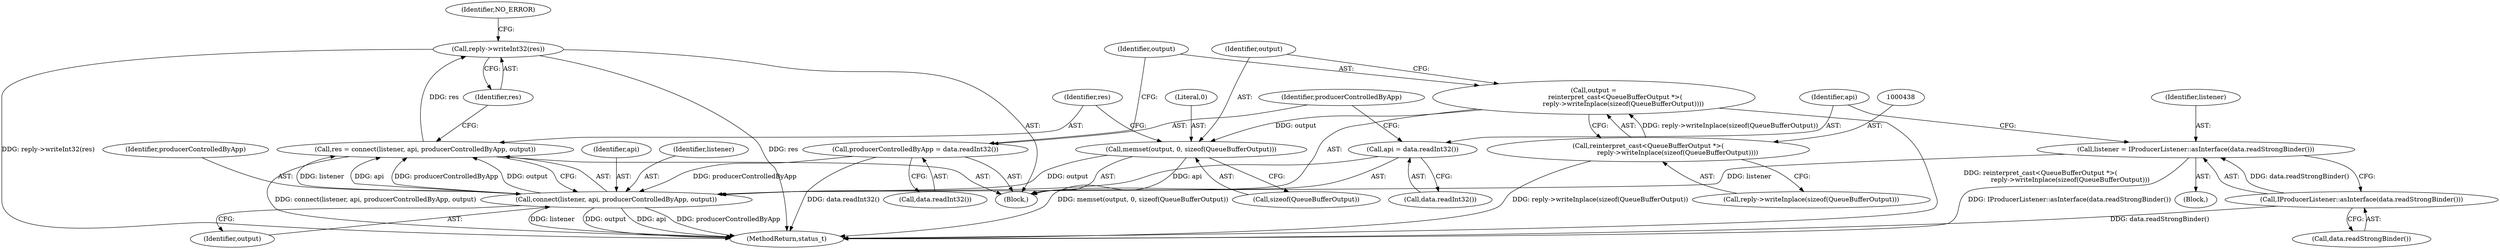 digraph "0_Android_a30d7d90c4f718e46fb41a99b3d52800e1011b73_0@API" {
"1000455" [label="(Call,reply->writeInt32(res))"];
"1000448" [label="(Call,res = connect(listener, api, producerControlledByApp, output))"];
"1000450" [label="(Call,connect(listener, api, producerControlledByApp, output))"];
"1000423" [label="(Call,listener = IProducerListener::asInterface(data.readStrongBinder()))"];
"1000425" [label="(Call,IProducerListener::asInterface(data.readStrongBinder()))"];
"1000428" [label="(Call,api = data.readInt32())"];
"1000432" [label="(Call,producerControlledByApp = data.readInt32())"];
"1000442" [label="(Call,memset(output, 0, sizeof(QueueBufferOutput)))"];
"1000435" [label="(Call,output =\n                     reinterpret_cast<QueueBufferOutput *>(\n                             reply->writeInplace(sizeof(QueueBufferOutput))))"];
"1000437" [label="(Call,reinterpret_cast<QueueBufferOutput *>(\n                             reply->writeInplace(sizeof(QueueBufferOutput))))"];
"1000596" [label="(MethodReturn,status_t)"];
"1000425" [label="(Call,IProducerListener::asInterface(data.readStrongBinder()))"];
"1000451" [label="(Identifier,listener)"];
"1000437" [label="(Call,reinterpret_cast<QueueBufferOutput *>(\n                             reply->writeInplace(sizeof(QueueBufferOutput))))"];
"1000444" [label="(Literal,0)"];
"1000426" [label="(Call,data.readStrongBinder())"];
"1000453" [label="(Identifier,producerControlledByApp)"];
"1000443" [label="(Identifier,output)"];
"1000458" [label="(Identifier,NO_ERROR)"];
"1000433" [label="(Identifier,producerControlledByApp)"];
"1000448" [label="(Call,res = connect(listener, api, producerControlledByApp, output))"];
"1000429" [label="(Identifier,api)"];
"1000432" [label="(Call,producerControlledByApp = data.readInt32())"];
"1000455" [label="(Call,reply->writeInt32(res))"];
"1000435" [label="(Call,output =\n                     reinterpret_cast<QueueBufferOutput *>(\n                             reply->writeInplace(sizeof(QueueBufferOutput))))"];
"1000445" [label="(Call,sizeof(QueueBufferOutput))"];
"1000452" [label="(Identifier,api)"];
"1000454" [label="(Identifier,output)"];
"1000430" [label="(Call,data.readInt32())"];
"1000449" [label="(Identifier,res)"];
"1000412" [label="(Block,)"];
"1000428" [label="(Call,api = data.readInt32())"];
"1000450" [label="(Call,connect(listener, api, producerControlledByApp, output))"];
"1000439" [label="(Call,reply->writeInplace(sizeof(QueueBufferOutput)))"];
"1000422" [label="(Block,)"];
"1000434" [label="(Call,data.readInt32())"];
"1000442" [label="(Call,memset(output, 0, sizeof(QueueBufferOutput)))"];
"1000456" [label="(Identifier,res)"];
"1000436" [label="(Identifier,output)"];
"1000423" [label="(Call,listener = IProducerListener::asInterface(data.readStrongBinder()))"];
"1000424" [label="(Identifier,listener)"];
"1000455" -> "1000412"  [label="AST: "];
"1000455" -> "1000456"  [label="CFG: "];
"1000456" -> "1000455"  [label="AST: "];
"1000458" -> "1000455"  [label="CFG: "];
"1000455" -> "1000596"  [label="DDG: reply->writeInt32(res)"];
"1000455" -> "1000596"  [label="DDG: res"];
"1000448" -> "1000455"  [label="DDG: res"];
"1000448" -> "1000412"  [label="AST: "];
"1000448" -> "1000450"  [label="CFG: "];
"1000449" -> "1000448"  [label="AST: "];
"1000450" -> "1000448"  [label="AST: "];
"1000456" -> "1000448"  [label="CFG: "];
"1000448" -> "1000596"  [label="DDG: connect(listener, api, producerControlledByApp, output)"];
"1000450" -> "1000448"  [label="DDG: listener"];
"1000450" -> "1000448"  [label="DDG: api"];
"1000450" -> "1000448"  [label="DDG: producerControlledByApp"];
"1000450" -> "1000448"  [label="DDG: output"];
"1000450" -> "1000454"  [label="CFG: "];
"1000451" -> "1000450"  [label="AST: "];
"1000452" -> "1000450"  [label="AST: "];
"1000453" -> "1000450"  [label="AST: "];
"1000454" -> "1000450"  [label="AST: "];
"1000450" -> "1000596"  [label="DDG: api"];
"1000450" -> "1000596"  [label="DDG: producerControlledByApp"];
"1000450" -> "1000596"  [label="DDG: listener"];
"1000450" -> "1000596"  [label="DDG: output"];
"1000423" -> "1000450"  [label="DDG: listener"];
"1000428" -> "1000450"  [label="DDG: api"];
"1000432" -> "1000450"  [label="DDG: producerControlledByApp"];
"1000442" -> "1000450"  [label="DDG: output"];
"1000423" -> "1000422"  [label="AST: "];
"1000423" -> "1000425"  [label="CFG: "];
"1000424" -> "1000423"  [label="AST: "];
"1000425" -> "1000423"  [label="AST: "];
"1000429" -> "1000423"  [label="CFG: "];
"1000423" -> "1000596"  [label="DDG: IProducerListener::asInterface(data.readStrongBinder())"];
"1000425" -> "1000423"  [label="DDG: data.readStrongBinder()"];
"1000425" -> "1000426"  [label="CFG: "];
"1000426" -> "1000425"  [label="AST: "];
"1000425" -> "1000596"  [label="DDG: data.readStrongBinder()"];
"1000428" -> "1000412"  [label="AST: "];
"1000428" -> "1000430"  [label="CFG: "];
"1000429" -> "1000428"  [label="AST: "];
"1000430" -> "1000428"  [label="AST: "];
"1000433" -> "1000428"  [label="CFG: "];
"1000432" -> "1000412"  [label="AST: "];
"1000432" -> "1000434"  [label="CFG: "];
"1000433" -> "1000432"  [label="AST: "];
"1000434" -> "1000432"  [label="AST: "];
"1000436" -> "1000432"  [label="CFG: "];
"1000432" -> "1000596"  [label="DDG: data.readInt32()"];
"1000442" -> "1000412"  [label="AST: "];
"1000442" -> "1000445"  [label="CFG: "];
"1000443" -> "1000442"  [label="AST: "];
"1000444" -> "1000442"  [label="AST: "];
"1000445" -> "1000442"  [label="AST: "];
"1000449" -> "1000442"  [label="CFG: "];
"1000442" -> "1000596"  [label="DDG: memset(output, 0, sizeof(QueueBufferOutput))"];
"1000435" -> "1000442"  [label="DDG: output"];
"1000435" -> "1000412"  [label="AST: "];
"1000435" -> "1000437"  [label="CFG: "];
"1000436" -> "1000435"  [label="AST: "];
"1000437" -> "1000435"  [label="AST: "];
"1000443" -> "1000435"  [label="CFG: "];
"1000435" -> "1000596"  [label="DDG: reinterpret_cast<QueueBufferOutput *>(\n                             reply->writeInplace(sizeof(QueueBufferOutput)))"];
"1000437" -> "1000435"  [label="DDG: reply->writeInplace(sizeof(QueueBufferOutput))"];
"1000437" -> "1000439"  [label="CFG: "];
"1000438" -> "1000437"  [label="AST: "];
"1000439" -> "1000437"  [label="AST: "];
"1000437" -> "1000596"  [label="DDG: reply->writeInplace(sizeof(QueueBufferOutput))"];
}
